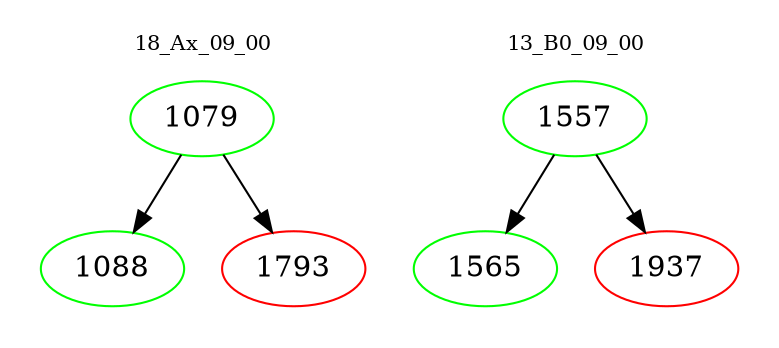 digraph{
subgraph cluster_0 {
color = white
label = "18_Ax_09_00";
fontsize=10;
T0_1079 [label="1079", color="green"]
T0_1079 -> T0_1088 [color="black"]
T0_1088 [label="1088", color="green"]
T0_1079 -> T0_1793 [color="black"]
T0_1793 [label="1793", color="red"]
}
subgraph cluster_1 {
color = white
label = "13_B0_09_00";
fontsize=10;
T1_1557 [label="1557", color="green"]
T1_1557 -> T1_1565 [color="black"]
T1_1565 [label="1565", color="green"]
T1_1557 -> T1_1937 [color="black"]
T1_1937 [label="1937", color="red"]
}
}
